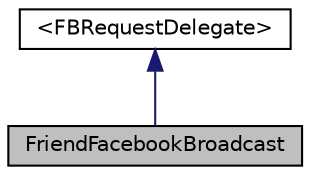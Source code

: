 digraph G
{
  edge [fontname="Helvetica",fontsize="10",labelfontname="Helvetica",labelfontsize="10"];
  node [fontname="Helvetica",fontsize="10",shape=record];
  Node1 [label="FriendFacebookBroadcast",height=0.2,width=0.4,color="black", fillcolor="grey75", style="filled" fontcolor="black"];
  Node2 -> Node1 [dir="back",color="midnightblue",fontsize="10",style="solid"];
  Node2 [label="\<FBRequestDelegate\>",height=0.2,width=0.4,color="black", fillcolor="white", style="filled",URL="$protocol_f_b_request_delegate-p.html"];
}
